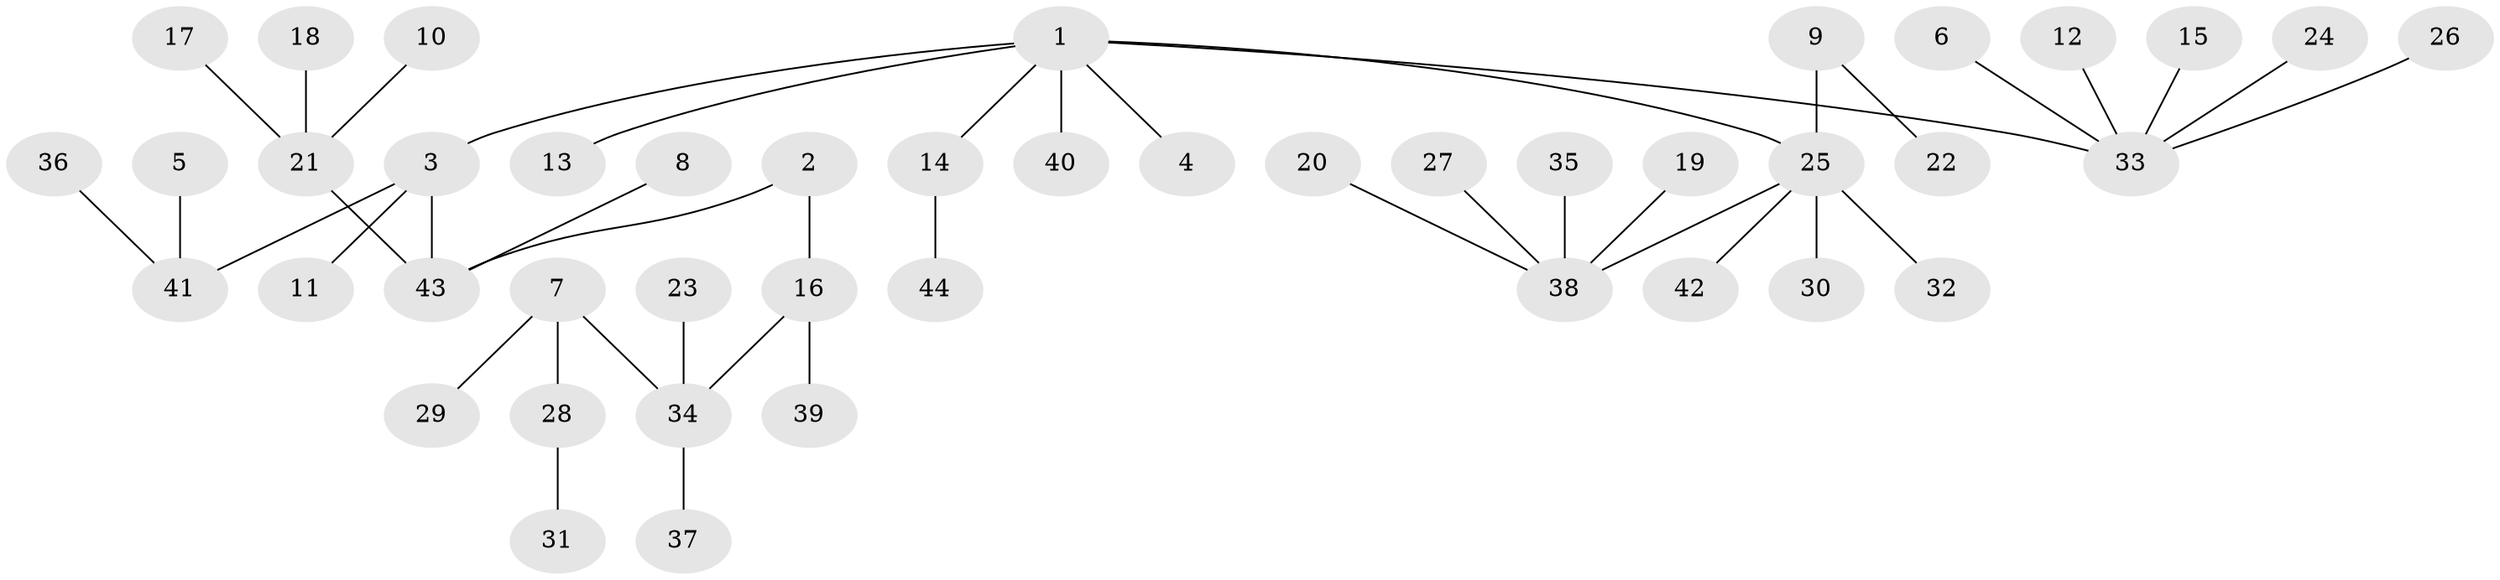 // original degree distribution, {6: 0.022988505747126436, 3: 0.10344827586206896, 7: 0.022988505747126436, 2: 0.2413793103448276, 5: 0.034482758620689655, 4: 0.04597701149425287, 1: 0.5287356321839081}
// Generated by graph-tools (version 1.1) at 2025/26/03/09/25 03:26:23]
// undirected, 44 vertices, 43 edges
graph export_dot {
graph [start="1"]
  node [color=gray90,style=filled];
  1;
  2;
  3;
  4;
  5;
  6;
  7;
  8;
  9;
  10;
  11;
  12;
  13;
  14;
  15;
  16;
  17;
  18;
  19;
  20;
  21;
  22;
  23;
  24;
  25;
  26;
  27;
  28;
  29;
  30;
  31;
  32;
  33;
  34;
  35;
  36;
  37;
  38;
  39;
  40;
  41;
  42;
  43;
  44;
  1 -- 3 [weight=1.0];
  1 -- 4 [weight=1.0];
  1 -- 13 [weight=1.0];
  1 -- 14 [weight=1.0];
  1 -- 25 [weight=1.0];
  1 -- 33 [weight=1.0];
  1 -- 40 [weight=1.0];
  2 -- 16 [weight=1.0];
  2 -- 43 [weight=1.0];
  3 -- 11 [weight=1.0];
  3 -- 41 [weight=1.0];
  3 -- 43 [weight=1.0];
  5 -- 41 [weight=1.0];
  6 -- 33 [weight=1.0];
  7 -- 28 [weight=1.0];
  7 -- 29 [weight=1.0];
  7 -- 34 [weight=1.0];
  8 -- 43 [weight=1.0];
  9 -- 22 [weight=1.0];
  9 -- 25 [weight=1.0];
  10 -- 21 [weight=1.0];
  12 -- 33 [weight=1.0];
  14 -- 44 [weight=1.0];
  15 -- 33 [weight=1.0];
  16 -- 34 [weight=1.0];
  16 -- 39 [weight=1.0];
  17 -- 21 [weight=1.0];
  18 -- 21 [weight=1.0];
  19 -- 38 [weight=1.0];
  20 -- 38 [weight=1.0];
  21 -- 43 [weight=1.0];
  23 -- 34 [weight=1.0];
  24 -- 33 [weight=1.0];
  25 -- 30 [weight=1.0];
  25 -- 32 [weight=1.0];
  25 -- 38 [weight=1.0];
  25 -- 42 [weight=1.0];
  26 -- 33 [weight=1.0];
  27 -- 38 [weight=1.0];
  28 -- 31 [weight=1.0];
  34 -- 37 [weight=1.0];
  35 -- 38 [weight=1.0];
  36 -- 41 [weight=1.0];
}
